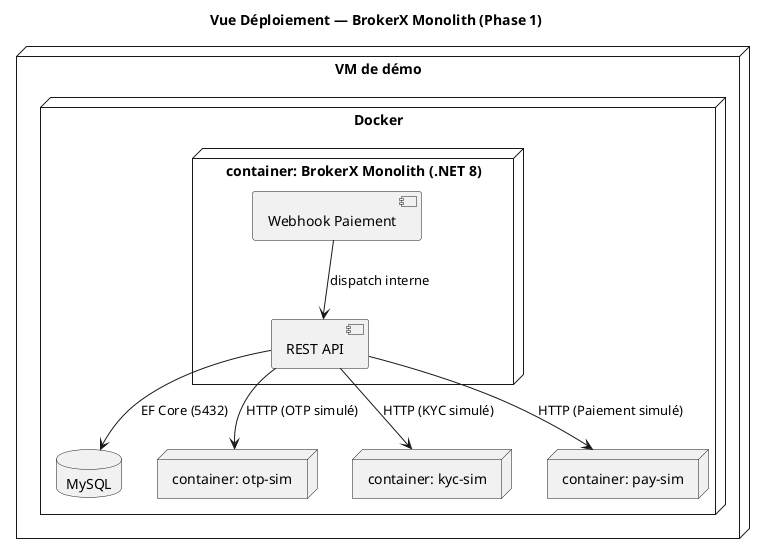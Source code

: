 @startuml
title Vue Déploiement — BrokerX Monolith (Phase 1)

node "VM de démo" {
  node "Docker" {
    node "container: BrokerX Monolith (.NET 8)" as app {
      component "REST API" as api
      component "Webhook Paiement" as webhook
    }
    database "MySQL" as db
    ' (option) simulateurs locaux pour éviter Internet :
    node "container: otp-sim" as otp
    node "container: kyc-sim" as kyc
    node "container: pay-sim" as pay
  }
}

' Liaisons internes VM
api --> db : EF Core (5432)
webhook --> api : dispatch interne

' Appels sortants (local sim ou services réels)
api --> otp : HTTP (OTP simulé)
api --> kyc : HTTP (KYC simulé)
api --> pay : HTTP (Paiement simulé)
@enduml
